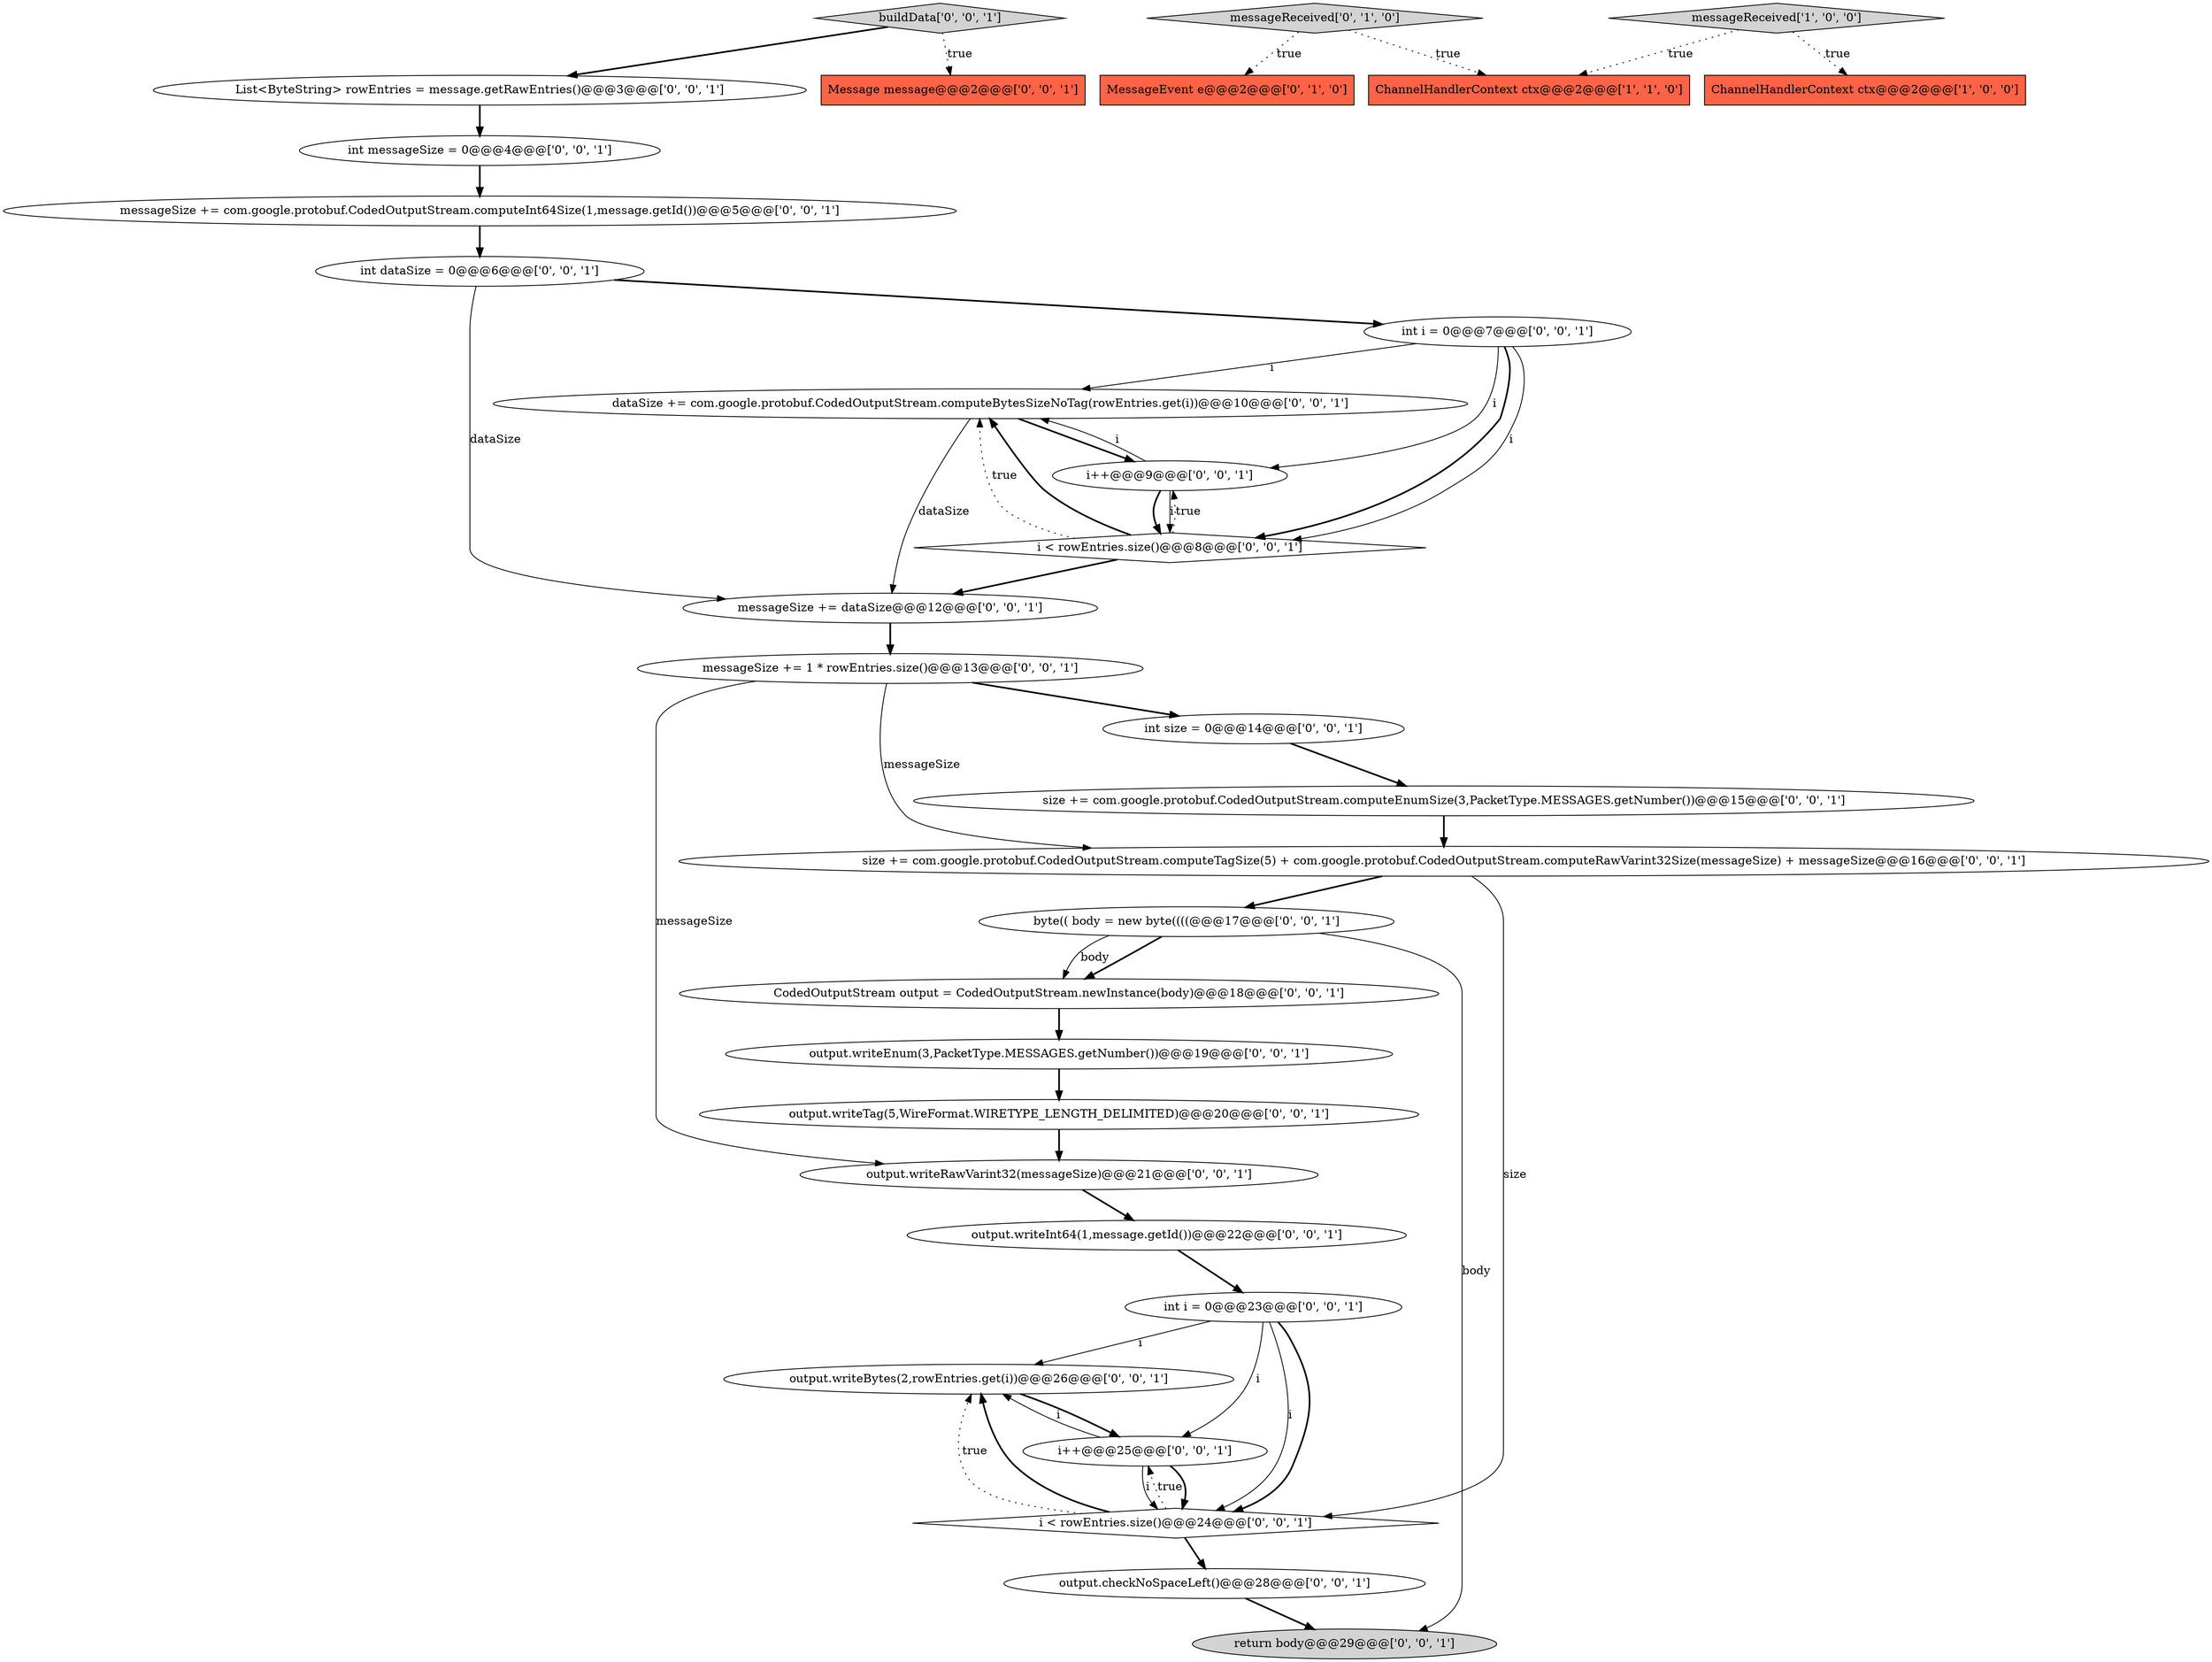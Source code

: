 digraph {
31 [style = filled, label = "output.writeBytes(2,rowEntries.get(i))@@@26@@@['0', '0', '1']", fillcolor = white, shape = ellipse image = "AAA0AAABBB3BBB"];
17 [style = filled, label = "output.writeRawVarint32(messageSize)@@@21@@@['0', '0', '1']", fillcolor = white, shape = ellipse image = "AAA0AAABBB3BBB"];
30 [style = filled, label = "messageSize += 1 * rowEntries.size()@@@13@@@['0', '0', '1']", fillcolor = white, shape = ellipse image = "AAA0AAABBB3BBB"];
23 [style = filled, label = "dataSize += com.google.protobuf.CodedOutputStream.computeBytesSizeNoTag(rowEntries.get(i))@@@10@@@['0', '0', '1']", fillcolor = white, shape = ellipse image = "AAA0AAABBB3BBB"];
15 [style = filled, label = "Message message@@@2@@@['0', '0', '1']", fillcolor = tomato, shape = box image = "AAA0AAABBB3BBB"];
20 [style = filled, label = "output.writeInt64(1,message.getId())@@@22@@@['0', '0', '1']", fillcolor = white, shape = ellipse image = "AAA0AAABBB3BBB"];
22 [style = filled, label = "CodedOutputStream output = CodedOutputStream.newInstance(body)@@@18@@@['0', '0', '1']", fillcolor = white, shape = ellipse image = "AAA0AAABBB3BBB"];
6 [style = filled, label = "byte(( body = new byte((((@@@17@@@['0', '0', '1']", fillcolor = white, shape = ellipse image = "AAA0AAABBB3BBB"];
21 [style = filled, label = "int size = 0@@@14@@@['0', '0', '1']", fillcolor = white, shape = ellipse image = "AAA0AAABBB3BBB"];
3 [style = filled, label = "MessageEvent e@@@2@@@['0', '1', '0']", fillcolor = tomato, shape = box image = "AAA0AAABBB2BBB"];
10 [style = filled, label = "int messageSize = 0@@@4@@@['0', '0', '1']", fillcolor = white, shape = ellipse image = "AAA0AAABBB3BBB"];
11 [style = filled, label = "i++@@@9@@@['0', '0', '1']", fillcolor = white, shape = ellipse image = "AAA0AAABBB3BBB"];
18 [style = filled, label = "List<ByteString> rowEntries = message.getRawEntries()@@@3@@@['0', '0', '1']", fillcolor = white, shape = ellipse image = "AAA0AAABBB3BBB"];
19 [style = filled, label = "output.writeTag(5,WireFormat.WIRETYPE_LENGTH_DELIMITED)@@@20@@@['0', '0', '1']", fillcolor = white, shape = ellipse image = "AAA0AAABBB3BBB"];
9 [style = filled, label = "i < rowEntries.size()@@@24@@@['0', '0', '1']", fillcolor = white, shape = diamond image = "AAA0AAABBB3BBB"];
25 [style = filled, label = "buildData['0', '0', '1']", fillcolor = lightgray, shape = diamond image = "AAA0AAABBB3BBB"];
24 [style = filled, label = "messageSize += dataSize@@@12@@@['0', '0', '1']", fillcolor = white, shape = ellipse image = "AAA0AAABBB3BBB"];
27 [style = filled, label = "int i = 0@@@23@@@['0', '0', '1']", fillcolor = white, shape = ellipse image = "AAA0AAABBB3BBB"];
28 [style = filled, label = "output.checkNoSpaceLeft()@@@28@@@['0', '0', '1']", fillcolor = white, shape = ellipse image = "AAA0AAABBB3BBB"];
14 [style = filled, label = "output.writeEnum(3,PacketType.MESSAGES.getNumber())@@@19@@@['0', '0', '1']", fillcolor = white, shape = ellipse image = "AAA0AAABBB3BBB"];
12 [style = filled, label = "int dataSize = 0@@@6@@@['0', '0', '1']", fillcolor = white, shape = ellipse image = "AAA0AAABBB3BBB"];
13 [style = filled, label = "size += com.google.protobuf.CodedOutputStream.computeEnumSize(3,PacketType.MESSAGES.getNumber())@@@15@@@['0', '0', '1']", fillcolor = white, shape = ellipse image = "AAA0AAABBB3BBB"];
4 [style = filled, label = "messageReceived['0', '1', '0']", fillcolor = lightgray, shape = diamond image = "AAA0AAABBB2BBB"];
16 [style = filled, label = "messageSize += com.google.protobuf.CodedOutputStream.computeInt64Size(1,message.getId())@@@5@@@['0', '0', '1']", fillcolor = white, shape = ellipse image = "AAA0AAABBB3BBB"];
7 [style = filled, label = "int i = 0@@@7@@@['0', '0', '1']", fillcolor = white, shape = ellipse image = "AAA0AAABBB3BBB"];
1 [style = filled, label = "ChannelHandlerContext ctx@@@2@@@['1', '0', '0']", fillcolor = tomato, shape = box image = "AAA0AAABBB1BBB"];
0 [style = filled, label = "messageReceived['1', '0', '0']", fillcolor = lightgray, shape = diamond image = "AAA0AAABBB1BBB"];
8 [style = filled, label = "i++@@@25@@@['0', '0', '1']", fillcolor = white, shape = ellipse image = "AAA0AAABBB3BBB"];
29 [style = filled, label = "return body@@@29@@@['0', '0', '1']", fillcolor = lightgray, shape = ellipse image = "AAA0AAABBB3BBB"];
26 [style = filled, label = "i < rowEntries.size()@@@8@@@['0', '0', '1']", fillcolor = white, shape = diamond image = "AAA0AAABBB3BBB"];
5 [style = filled, label = "size += com.google.protobuf.CodedOutputStream.computeTagSize(5) + com.google.protobuf.CodedOutputStream.computeRawVarint32Size(messageSize) + messageSize@@@16@@@['0', '0', '1']", fillcolor = white, shape = ellipse image = "AAA0AAABBB3BBB"];
2 [style = filled, label = "ChannelHandlerContext ctx@@@2@@@['1', '1', '0']", fillcolor = tomato, shape = box image = "AAA0AAABBB1BBB"];
0->2 [style = dotted, label="true"];
10->16 [style = bold, label=""];
27->9 [style = solid, label="i"];
12->7 [style = bold, label=""];
26->24 [style = bold, label=""];
20->27 [style = bold, label=""];
9->8 [style = dotted, label="true"];
0->1 [style = dotted, label="true"];
8->9 [style = bold, label=""];
7->23 [style = solid, label="i"];
4->3 [style = dotted, label="true"];
30->21 [style = bold, label=""];
9->31 [style = dotted, label="true"];
30->17 [style = solid, label="messageSize"];
27->8 [style = solid, label="i"];
11->26 [style = bold, label=""];
31->8 [style = bold, label=""];
9->31 [style = bold, label=""];
27->9 [style = bold, label=""];
7->26 [style = bold, label=""];
23->11 [style = bold, label=""];
25->15 [style = dotted, label="true"];
14->19 [style = bold, label=""];
17->20 [style = bold, label=""];
24->30 [style = bold, label=""];
6->22 [style = bold, label=""];
25->18 [style = bold, label=""];
12->24 [style = solid, label="dataSize"];
23->24 [style = solid, label="dataSize"];
30->5 [style = solid, label="messageSize"];
27->31 [style = solid, label="i"];
26->23 [style = dotted, label="true"];
11->23 [style = solid, label="i"];
8->9 [style = solid, label="i"];
16->12 [style = bold, label=""];
7->26 [style = solid, label="i"];
22->14 [style = bold, label=""];
7->11 [style = solid, label="i"];
19->17 [style = bold, label=""];
18->10 [style = bold, label=""];
6->22 [style = solid, label="body"];
5->9 [style = solid, label="size"];
28->29 [style = bold, label=""];
26->23 [style = bold, label=""];
8->31 [style = solid, label="i"];
11->26 [style = solid, label="i"];
9->28 [style = bold, label=""];
26->11 [style = dotted, label="true"];
13->5 [style = bold, label=""];
5->6 [style = bold, label=""];
21->13 [style = bold, label=""];
4->2 [style = dotted, label="true"];
6->29 [style = solid, label="body"];
}
